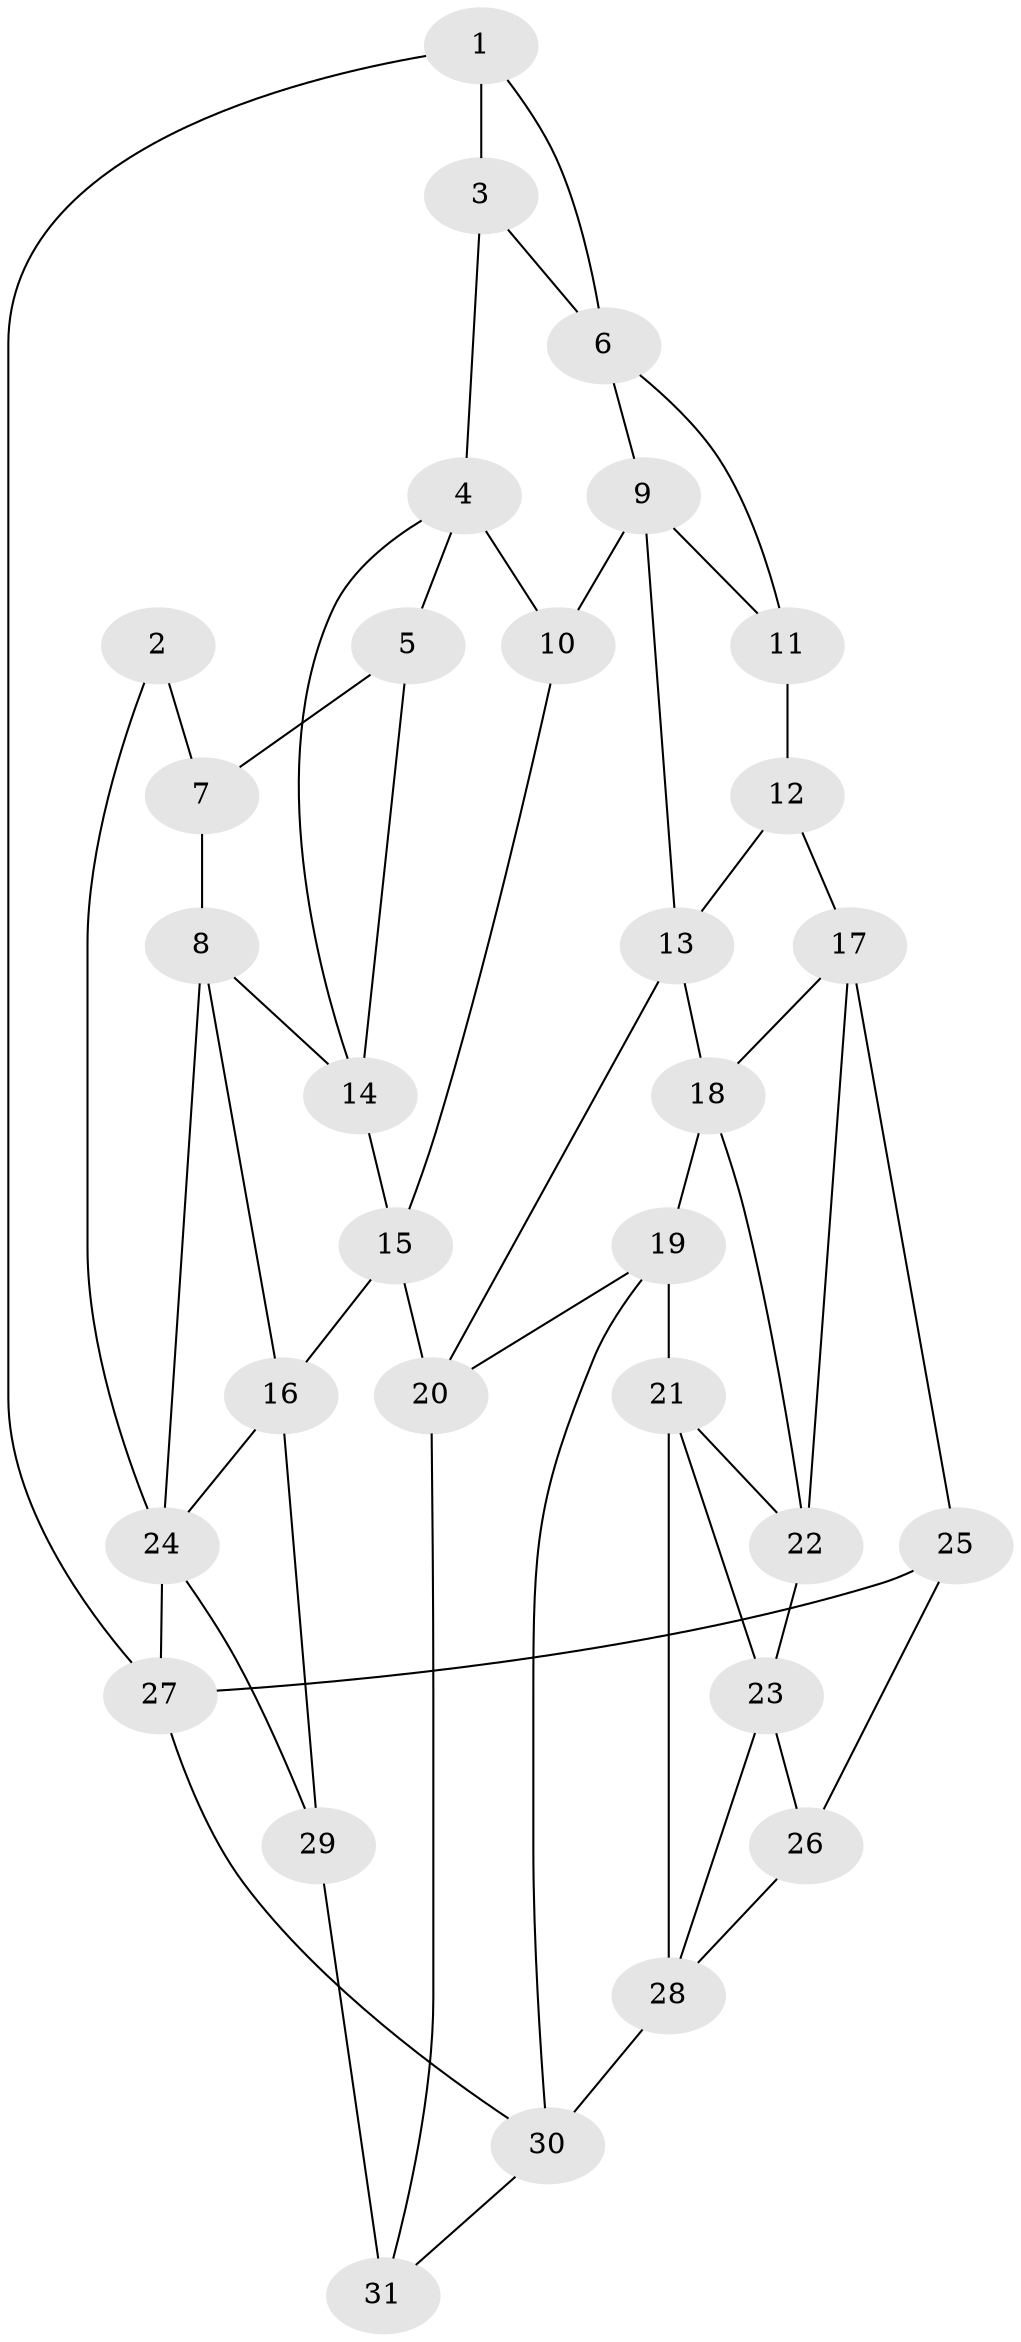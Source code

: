 // original degree distribution, {3: 0.034482758620689655, 6: 0.2413793103448276, 5: 0.4482758620689655, 4: 0.27586206896551724}
// Generated by graph-tools (version 1.1) at 2025/27/03/09/25 03:27:04]
// undirected, 31 vertices, 56 edges
graph export_dot {
graph [start="1"]
  node [color=gray90,style=filled];
  1;
  2;
  3;
  4;
  5;
  6;
  7;
  8;
  9;
  10;
  11;
  12;
  13;
  14;
  15;
  16;
  17;
  18;
  19;
  20;
  21;
  22;
  23;
  24;
  25;
  26;
  27;
  28;
  29;
  30;
  31;
  1 -- 3 [weight=1.0];
  1 -- 6 [weight=1.0];
  1 -- 27 [weight=1.0];
  2 -- 7 [weight=1.0];
  2 -- 24 [weight=1.0];
  3 -- 4 [weight=1.0];
  3 -- 6 [weight=1.0];
  4 -- 5 [weight=1.0];
  4 -- 10 [weight=1.0];
  4 -- 14 [weight=1.0];
  5 -- 7 [weight=2.0];
  5 -- 14 [weight=1.0];
  6 -- 9 [weight=1.0];
  6 -- 11 [weight=1.0];
  7 -- 8 [weight=1.0];
  8 -- 14 [weight=1.0];
  8 -- 16 [weight=1.0];
  8 -- 24 [weight=1.0];
  9 -- 10 [weight=1.0];
  9 -- 11 [weight=1.0];
  9 -- 13 [weight=1.0];
  10 -- 15 [weight=1.0];
  11 -- 12 [weight=2.0];
  12 -- 13 [weight=1.0];
  12 -- 17 [weight=1.0];
  13 -- 18 [weight=1.0];
  13 -- 20 [weight=1.0];
  14 -- 15 [weight=1.0];
  15 -- 16 [weight=1.0];
  15 -- 20 [weight=1.0];
  16 -- 24 [weight=1.0];
  16 -- 29 [weight=1.0];
  17 -- 18 [weight=1.0];
  17 -- 22 [weight=1.0];
  17 -- 25 [weight=1.0];
  18 -- 19 [weight=1.0];
  18 -- 22 [weight=1.0];
  19 -- 20 [weight=1.0];
  19 -- 21 [weight=1.0];
  19 -- 30 [weight=1.0];
  20 -- 31 [weight=1.0];
  21 -- 22 [weight=1.0];
  21 -- 23 [weight=1.0];
  21 -- 28 [weight=1.0];
  22 -- 23 [weight=1.0];
  23 -- 26 [weight=1.0];
  23 -- 28 [weight=1.0];
  24 -- 27 [weight=2.0];
  24 -- 29 [weight=1.0];
  25 -- 26 [weight=1.0];
  25 -- 27 [weight=2.0];
  26 -- 28 [weight=1.0];
  27 -- 30 [weight=1.0];
  28 -- 30 [weight=1.0];
  29 -- 31 [weight=2.0];
  30 -- 31 [weight=1.0];
}
